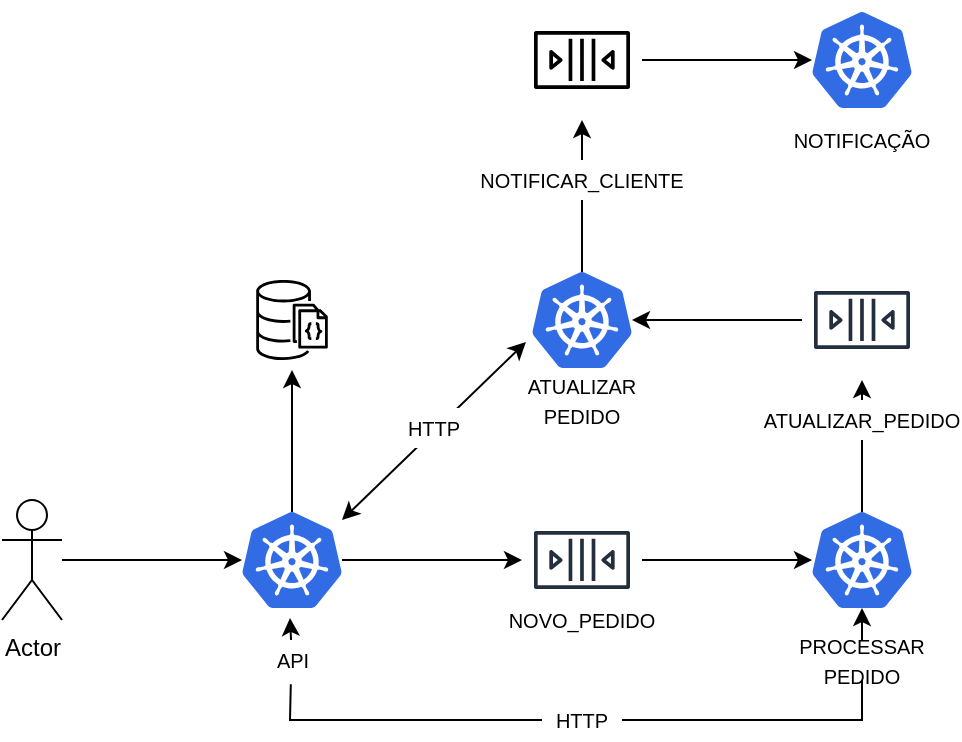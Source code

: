 <mxfile version="15.2.7" type="github">
  <diagram id="-i_ykzHkrakATP_DxQSz" name="API PEDIDOS">
    <mxGraphModel dx="868" dy="421" grid="1" gridSize="10" guides="1" tooltips="1" connect="1" arrows="1" fold="1" page="1" pageScale="1" pageWidth="827" pageHeight="1169" math="0" shadow="0">
      <root>
        <mxCell id="0" />
        <mxCell id="1" parent="0" />
        <mxCell id="BYY7y4d9diVjrLnHvv2e-20" value="" style="sketch=0;outlineConnect=0;fontColor=#232F3E;gradientColor=none;strokeColor=#232F3E;fillColor=none;dashed=0;verticalLabelPosition=bottom;verticalAlign=top;align=center;html=1;fontSize=12;fontStyle=0;shape=mxgraph.aws4.resourceIcon;resIcon=mxgraph.aws4.queue;aspect=fixed;flipH=0;flipV=0;spacing=0;strokeWidth=1;" vertex="1" parent="1">
          <mxGeometry x="520" y="140" width="60" height="60" as="geometry" />
        </mxCell>
        <mxCell id="BYY7y4d9diVjrLnHvv2e-8" style="edgeStyle=orthogonalEdgeStyle;rounded=0;orthogonalLoop=1;jettySize=auto;html=1;" edge="1" parent="1" source="BYY7y4d9diVjrLnHvv2e-1" target="BYY7y4d9diVjrLnHvv2e-2">
          <mxGeometry relative="1" as="geometry" />
        </mxCell>
        <mxCell id="BYY7y4d9diVjrLnHvv2e-1" value="Actor" style="shape=umlActor;verticalLabelPosition=bottom;verticalAlign=top;html=1;outlineConnect=0;" vertex="1" parent="1">
          <mxGeometry x="120" y="260" width="30" height="60" as="geometry" />
        </mxCell>
        <mxCell id="BYY7y4d9diVjrLnHvv2e-10" value="" style="edgeStyle=orthogonalEdgeStyle;rounded=0;orthogonalLoop=1;jettySize=auto;html=1;" edge="1" parent="1" source="BYY7y4d9diVjrLnHvv2e-2" target="BYY7y4d9diVjrLnHvv2e-9">
          <mxGeometry relative="1" as="geometry" />
        </mxCell>
        <mxCell id="BYY7y4d9diVjrLnHvv2e-26" value="" style="edgeStyle=orthogonalEdgeStyle;rounded=0;orthogonalLoop=1;jettySize=auto;html=1;fontColor=#232F3E;" edge="1" parent="1" source="BYY7y4d9diVjrLnHvv2e-2" target="BYY7y4d9diVjrLnHvv2e-25">
          <mxGeometry relative="1" as="geometry" />
        </mxCell>
        <mxCell id="BYY7y4d9diVjrLnHvv2e-2" value="" style="sketch=0;aspect=fixed;html=1;points=[];align=center;image;fontSize=12;image=img/lib/mscae/Kubernetes.svg;" vertex="1" parent="1">
          <mxGeometry x="240" y="266" width="50" height="48" as="geometry" />
        </mxCell>
        <mxCell id="BYY7y4d9diVjrLnHvv2e-12" value="" style="edgeStyle=orthogonalEdgeStyle;rounded=0;orthogonalLoop=1;jettySize=auto;html=1;" edge="1" parent="1" source="BYY7y4d9diVjrLnHvv2e-9" target="BYY7y4d9diVjrLnHvv2e-11">
          <mxGeometry relative="1" as="geometry" />
        </mxCell>
        <mxCell id="BYY7y4d9diVjrLnHvv2e-9" value="" style="sketch=0;outlineConnect=0;fontColor=#232F3E;gradientColor=none;strokeColor=#232F3E;fillColor=none;dashed=0;verticalLabelPosition=bottom;verticalAlign=top;align=center;html=1;fontSize=12;fontStyle=0;aspect=fixed;shape=mxgraph.aws4.resourceIcon;resIcon=mxgraph.aws4.queue;" vertex="1" parent="1">
          <mxGeometry x="380" y="260" width="60" height="60" as="geometry" />
        </mxCell>
        <mxCell id="BYY7y4d9diVjrLnHvv2e-39" value="" style="edgeStyle=orthogonalEdgeStyle;rounded=0;orthogonalLoop=1;jettySize=auto;html=1;fontColor=#232F3E;" edge="1" parent="1" source="BYY7y4d9diVjrLnHvv2e-11" target="BYY7y4d9diVjrLnHvv2e-20">
          <mxGeometry relative="1" as="geometry" />
        </mxCell>
        <mxCell id="BYY7y4d9diVjrLnHvv2e-11" value="" style="sketch=0;aspect=fixed;html=1;points=[];align=center;image;fontSize=12;image=img/lib/mscae/Kubernetes.svg;fillColor=#FFFFFF;" vertex="1" parent="1">
          <mxGeometry x="525" y="266" width="50" height="48" as="geometry" />
        </mxCell>
        <mxCell id="BYY7y4d9diVjrLnHvv2e-16" value="" style="endArrow=classic;startArrow=none;html=1;rounded=0;entryX=0.48;entryY=1.104;entryDx=0;entryDy=0;entryPerimeter=0;" edge="1" parent="1" source="BYY7y4d9diVjrLnHvv2e-5" target="BYY7y4d9diVjrLnHvv2e-2">
          <mxGeometry width="50" height="50" relative="1" as="geometry">
            <mxPoint x="260" y="450" as="sourcePoint" />
            <mxPoint x="310" y="400" as="targetPoint" />
            <Array as="points" />
          </mxGeometry>
        </mxCell>
        <mxCell id="BYY7y4d9diVjrLnHvv2e-5" value="&lt;font style=&quot;font-size: 10px&quot;&gt;API&lt;/font&gt;" style="text;html=1;align=center;verticalAlign=middle;resizable=0;points=[];autosize=1;strokeColor=none;fillColor=#FFFFFF;" vertex="1" parent="1">
          <mxGeometry x="250" y="330" width="30" height="20" as="geometry" />
        </mxCell>
        <mxCell id="BYY7y4d9diVjrLnHvv2e-18" value="" style="endArrow=none;startArrow=classic;html=1;rounded=0;entryX=0.48;entryY=1.104;entryDx=0;entryDy=0;entryPerimeter=0;" edge="1" parent="1" source="BYY7y4d9diVjrLnHvv2e-11" target="BYY7y4d9diVjrLnHvv2e-5">
          <mxGeometry width="50" height="50" relative="1" as="geometry">
            <mxPoint x="515" y="314" as="sourcePoint" />
            <mxPoint x="264" y="318.992" as="targetPoint" />
            <Array as="points">
              <mxPoint x="550" y="370" />
              <mxPoint x="264" y="370" />
            </Array>
          </mxGeometry>
        </mxCell>
        <mxCell id="BYY7y4d9diVjrLnHvv2e-17" value="&lt;font style=&quot;font-size: 10px&quot;&gt;PROCESSAR&lt;br&gt;PEDIDO&lt;/font&gt;" style="text;html=1;strokeColor=none;fillColor=#FFFFFF;align=center;verticalAlign=middle;whiteSpace=wrap;rounded=0;shadow=0;" vertex="1" parent="1">
          <mxGeometry x="530" y="330" width="40" height="20" as="geometry" />
        </mxCell>
        <mxCell id="BYY7y4d9diVjrLnHvv2e-14" value="&lt;font style=&quot;font-size: 10px&quot;&gt;HTTP&lt;/font&gt;" style="text;html=1;strokeColor=none;fillColor=#FFFFFF;align=center;verticalAlign=middle;whiteSpace=wrap;rounded=0;shadow=0;" vertex="1" parent="1">
          <mxGeometry x="390" y="360" width="40" height="20" as="geometry" />
        </mxCell>
        <mxCell id="BYY7y4d9diVjrLnHvv2e-28" value="" style="edgeStyle=orthogonalEdgeStyle;rounded=0;orthogonalLoop=1;jettySize=auto;html=1;fontColor=#232F3E;" edge="1" parent="1" source="BYY7y4d9diVjrLnHvv2e-20" target="BYY7y4d9diVjrLnHvv2e-27">
          <mxGeometry relative="1" as="geometry" />
        </mxCell>
        <mxCell id="BYY7y4d9diVjrLnHvv2e-25" value="" style="sketch=0;points=[[0,0,0],[0.25,0,0],[0.5,0,0],[0.75,0,0],[1,0,0],[0,1,0],[0.25,1,0],[0.5,1,0],[0.75,1,0],[1,1,0],[0,0.25,0],[0,0.5,0],[0,0.75,0],[1,0.25,0],[1,0.5,0],[1,0.75,0]];outlineConnect=0;fontColor=#232F3E;gradientDirection=north;fillColor=none;strokeColor=none;dashed=0;verticalLabelPosition=bottom;verticalAlign=top;align=center;html=1;fontSize=12;fontStyle=0;aspect=fixed;shape=mxgraph.aws4.resourceIcon;resIcon=mxgraph.aws4.documentdb_with_mongodb_compatibility;shadow=0;" vertex="1" parent="1">
          <mxGeometry x="240" y="145" width="50" height="50" as="geometry" />
        </mxCell>
        <mxCell id="BYY7y4d9diVjrLnHvv2e-41" value="" style="edgeStyle=orthogonalEdgeStyle;rounded=0;orthogonalLoop=1;jettySize=auto;html=1;fontColor=#232F3E;" edge="1" parent="1" source="BYY7y4d9diVjrLnHvv2e-27" target="BYY7y4d9diVjrLnHvv2e-32">
          <mxGeometry relative="1" as="geometry" />
        </mxCell>
        <mxCell id="BYY7y4d9diVjrLnHvv2e-27" value="" style="sketch=0;aspect=fixed;html=1;points=[];align=center;image;fontSize=12;image=img/lib/mscae/Kubernetes.svg;" vertex="1" parent="1">
          <mxGeometry x="385" y="146" width="50" height="48" as="geometry" />
        </mxCell>
        <mxCell id="BYY7y4d9diVjrLnHvv2e-31" value="&lt;font style=&quot;font-size: 10px&quot;&gt;ATUALIZAR&lt;br&gt;PEDIDO&lt;/font&gt;" style="text;html=1;strokeColor=none;fillColor=#FFFFFF;align=center;verticalAlign=middle;whiteSpace=wrap;rounded=0;shadow=0;" vertex="1" parent="1">
          <mxGeometry x="390" y="200" width="40" height="20" as="geometry" />
        </mxCell>
        <mxCell id="BYY7y4d9diVjrLnHvv2e-47" style="edgeStyle=orthogonalEdgeStyle;rounded=0;orthogonalLoop=1;jettySize=auto;html=1;fontColor=#232F3E;" edge="1" parent="1" source="BYY7y4d9diVjrLnHvv2e-32" target="BYY7y4d9diVjrLnHvv2e-44">
          <mxGeometry relative="1" as="geometry" />
        </mxCell>
        <mxCell id="BYY7y4d9diVjrLnHvv2e-32" value="" style="sketch=0;outlineConnect=0;fontColor=#232F3E;gradientColor=none;strokeColor=none;fillColor=none;dashed=0;verticalLabelPosition=bottom;verticalAlign=top;align=center;html=1;fontSize=12;fontStyle=0;aspect=fixed;shape=mxgraph.aws4.resourceIcon;resIcon=mxgraph.aws4.queue;" vertex="1" parent="1">
          <mxGeometry x="380" y="10" width="60" height="60" as="geometry" />
        </mxCell>
        <mxCell id="BYY7y4d9diVjrLnHvv2e-38" value="&lt;font style=&quot;font-size: 10px&quot;&gt;NOVO_PEDIDO&lt;/font&gt;" style="text;html=1;strokeColor=none;fillColor=#FFFFFF;align=center;verticalAlign=middle;whiteSpace=wrap;rounded=0;shadow=0;" vertex="1" parent="1">
          <mxGeometry x="390" y="310" width="40" height="20" as="geometry" />
        </mxCell>
        <mxCell id="BYY7y4d9diVjrLnHvv2e-40" value="&lt;font style=&quot;font-size: 10px&quot;&gt;ATUALIZAR_PEDIDO&lt;/font&gt;" style="text;html=1;strokeColor=none;fillColor=#FFFFFF;align=center;verticalAlign=middle;whiteSpace=wrap;rounded=0;shadow=0;" vertex="1" parent="1">
          <mxGeometry x="530" y="210" width="40" height="20" as="geometry" />
        </mxCell>
        <mxCell id="BYY7y4d9diVjrLnHvv2e-43" value="&lt;font style=&quot;font-size: 10px&quot;&gt;NOTIFICAR_CLIENTE&lt;/font&gt;" style="text;html=1;strokeColor=none;fillColor=#FFFFFF;align=center;verticalAlign=middle;whiteSpace=wrap;rounded=0;shadow=0;" vertex="1" parent="1">
          <mxGeometry x="390" y="90" width="40" height="20" as="geometry" />
        </mxCell>
        <mxCell id="BYY7y4d9diVjrLnHvv2e-44" value="" style="sketch=0;aspect=fixed;html=1;points=[];align=center;image;fontSize=12;image=img/lib/mscae/Kubernetes.svg;fillColor=#FFFFFF;" vertex="1" parent="1">
          <mxGeometry x="525" y="16" width="50" height="48" as="geometry" />
        </mxCell>
        <mxCell id="BYY7y4d9diVjrLnHvv2e-45" value="&lt;font style=&quot;font-size: 10px&quot;&gt;NOTIFICAÇÃO&lt;/font&gt;" style="text;html=1;strokeColor=none;fillColor=#FFFFFF;align=center;verticalAlign=middle;whiteSpace=wrap;rounded=0;shadow=0;" vertex="1" parent="1">
          <mxGeometry x="530" y="70" width="40" height="20" as="geometry" />
        </mxCell>
        <mxCell id="BYY7y4d9diVjrLnHvv2e-48" value="" style="endArrow=classic;startArrow=classic;html=1;fontColor=#232F3E;entryX=-0.06;entryY=0.729;entryDx=0;entryDy=0;entryPerimeter=0;" edge="1" parent="1" target="BYY7y4d9diVjrLnHvv2e-27">
          <mxGeometry width="50" height="50" relative="1" as="geometry">
            <mxPoint x="290" y="270" as="sourcePoint" />
            <mxPoint x="340" y="220" as="targetPoint" />
          </mxGeometry>
        </mxCell>
        <mxCell id="BYY7y4d9diVjrLnHvv2e-30" value="&lt;font style=&quot;font-size: 10px&quot;&gt;HTTP&lt;/font&gt;" style="text;html=1;strokeColor=none;fillColor=#FFFFFF;align=center;verticalAlign=middle;whiteSpace=wrap;rounded=0;shadow=0;" vertex="1" parent="1">
          <mxGeometry x="316" y="214" width="40" height="20" as="geometry" />
        </mxCell>
      </root>
    </mxGraphModel>
  </diagram>
</mxfile>
